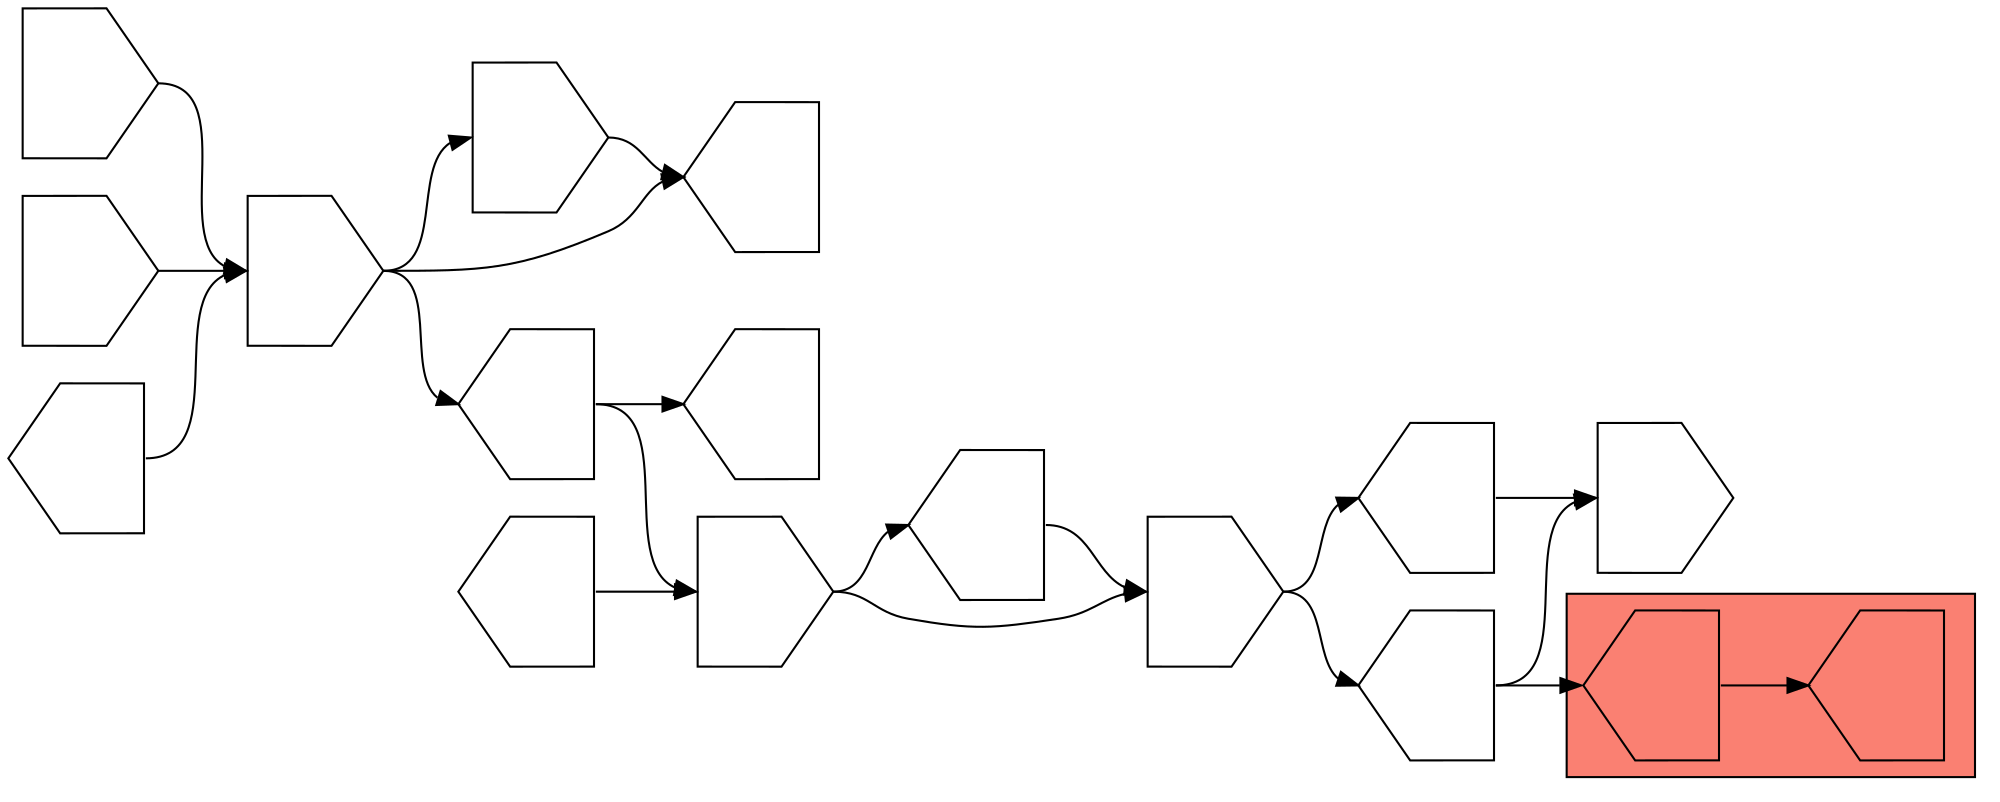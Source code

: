 digraph asm {
	rotate=90;
	edge [headport=n,tailport=s];
subgraph cluster_C11260_6345 {
	11260 [label="",height=1,width=1,shape=house];
	6345 [label="",height=1,width=1,shape=house];
	style=filled;
	fillcolor=salmon;
}
	2559 [label="",height=1,width=1,shape=house];
	1386 [label="",height=1,width=1,shape=invhouse];
	20638 [label="",height=1,width=1,shape=house];
	1493 [label="",height=1,width=1,shape=invhouse];
	4040 [label="",height=1,width=1,shape=invhouse];
	14316 [label="",height=1,width=1,shape=house];
	3221 [label="",height=1,width=1,shape=house];
	3589 [label="",height=1,width=1,shape=house];
	18172 [label="",height=1,width=1,shape=house];
	12939 [label="",height=1,width=1,shape=invhouse];
	5082 [label="",height=1,width=1,shape=house];
	5549 [label="",height=1,width=1,shape=invhouse];
	4436 [label="",height=1,width=1,shape=house];
	6150 [label="",height=1,width=1,shape=invhouse];
	11669 [label="",height=1,width=1,shape=invhouse];
	11260 -> 6345
	2559 -> 1386
	2559 -> 11260
	20638 -> 1386
	1493 -> 2559
	1493 -> 20638
	4040 -> 1493
	4040 -> 14316
	14316 -> 1493
	3221 -> 4040
	3589 -> 4040
	3589 -> 18172
	12939 -> 3589
	12939 -> 5082
	12939 -> 5549
	5549 -> 5082
	4436 -> 12939
	6150 -> 12939
	11669 -> 12939
}